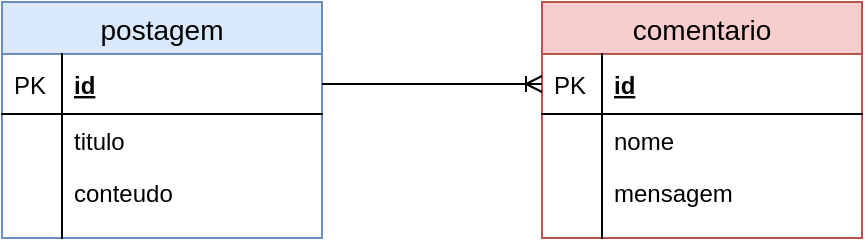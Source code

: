 <mxfile version="12.7.9" type="device"><diagram id="C5RBs43oDa-KdzZeNtuy" name="Page-1"><mxGraphModel dx="868" dy="488" grid="1" gridSize="10" guides="1" tooltips="1" connect="1" arrows="1" fold="1" page="1" pageScale="1" pageWidth="827" pageHeight="1169" math="0" shadow="0"><root><mxCell id="WIyWlLk6GJQsqaUBKTNV-0"/><mxCell id="WIyWlLk6GJQsqaUBKTNV-1" parent="WIyWlLk6GJQsqaUBKTNV-0"/><mxCell id="jKs67klBGWUVQG4Bw5Xv-11" value="comentario" style="swimlane;fontStyle=0;childLayout=stackLayout;horizontal=1;startSize=26;fillColor=#f8cecc;horizontalStack=0;resizeParent=1;resizeParentMax=0;resizeLast=0;collapsible=1;marginBottom=0;swimlaneFillColor=#ffffff;align=center;fontSize=14;strokeColor=#b85450;" vertex="1" parent="WIyWlLk6GJQsqaUBKTNV-1"><mxGeometry x="380" y="110" width="160" height="118" as="geometry"><mxRectangle x="380" y="110" width="100" height="26" as="alternateBounds"/></mxGeometry></mxCell><mxCell id="jKs67klBGWUVQG4Bw5Xv-12" value="id" style="shape=partialRectangle;top=0;left=0;right=0;bottom=1;align=left;verticalAlign=middle;fillColor=none;spacingLeft=34;spacingRight=4;overflow=hidden;rotatable=0;points=[[0,0.5],[1,0.5]];portConstraint=eastwest;dropTarget=0;fontStyle=5;fontSize=12;" vertex="1" parent="jKs67klBGWUVQG4Bw5Xv-11"><mxGeometry y="26" width="160" height="30" as="geometry"/></mxCell><mxCell id="jKs67klBGWUVQG4Bw5Xv-13" value="PK" style="shape=partialRectangle;top=0;left=0;bottom=0;fillColor=none;align=left;verticalAlign=middle;spacingLeft=4;spacingRight=4;overflow=hidden;rotatable=0;points=[];portConstraint=eastwest;part=1;fontSize=12;" vertex="1" connectable="0" parent="jKs67klBGWUVQG4Bw5Xv-12"><mxGeometry width="30" height="30" as="geometry"/></mxCell><mxCell id="jKs67klBGWUVQG4Bw5Xv-14" value="nome" style="shape=partialRectangle;top=0;left=0;right=0;bottom=0;align=left;verticalAlign=top;fillColor=none;spacingLeft=34;spacingRight=4;overflow=hidden;rotatable=0;points=[[0,0.5],[1,0.5]];portConstraint=eastwest;dropTarget=0;fontSize=12;" vertex="1" parent="jKs67klBGWUVQG4Bw5Xv-11"><mxGeometry y="56" width="160" height="26" as="geometry"/></mxCell><mxCell id="jKs67klBGWUVQG4Bw5Xv-15" value="" style="shape=partialRectangle;top=0;left=0;bottom=0;fillColor=none;align=left;verticalAlign=top;spacingLeft=4;spacingRight=4;overflow=hidden;rotatable=0;points=[];portConstraint=eastwest;part=1;fontSize=12;" vertex="1" connectable="0" parent="jKs67klBGWUVQG4Bw5Xv-14"><mxGeometry width="30" height="26" as="geometry"/></mxCell><mxCell id="jKs67klBGWUVQG4Bw5Xv-16" value="mensagem" style="shape=partialRectangle;top=0;left=0;right=0;bottom=0;align=left;verticalAlign=top;fillColor=none;spacingLeft=34;spacingRight=4;overflow=hidden;rotatable=0;points=[[0,0.5],[1,0.5]];portConstraint=eastwest;dropTarget=0;fontSize=12;" vertex="1" parent="jKs67klBGWUVQG4Bw5Xv-11"><mxGeometry y="82" width="160" height="26" as="geometry"/></mxCell><mxCell id="jKs67klBGWUVQG4Bw5Xv-17" value="" style="shape=partialRectangle;top=0;left=0;bottom=0;fillColor=none;align=left;verticalAlign=top;spacingLeft=4;spacingRight=4;overflow=hidden;rotatable=0;points=[];portConstraint=eastwest;part=1;fontSize=12;" vertex="1" connectable="0" parent="jKs67klBGWUVQG4Bw5Xv-16"><mxGeometry width="30" height="26" as="geometry"/></mxCell><mxCell id="jKs67klBGWUVQG4Bw5Xv-20" value="" style="shape=partialRectangle;top=0;left=0;right=0;bottom=0;align=left;verticalAlign=top;fillColor=none;spacingLeft=34;spacingRight=4;overflow=hidden;rotatable=0;points=[[0,0.5],[1,0.5]];portConstraint=eastwest;dropTarget=0;fontSize=12;" vertex="1" parent="jKs67klBGWUVQG4Bw5Xv-11"><mxGeometry y="108" width="160" height="10" as="geometry"/></mxCell><mxCell id="jKs67klBGWUVQG4Bw5Xv-21" value="" style="shape=partialRectangle;top=0;left=0;bottom=0;fillColor=none;align=left;verticalAlign=top;spacingLeft=4;spacingRight=4;overflow=hidden;rotatable=0;points=[];portConstraint=eastwest;part=1;fontSize=12;" vertex="1" connectable="0" parent="jKs67klBGWUVQG4Bw5Xv-20"><mxGeometry width="30" height="10" as="geometry"/></mxCell><mxCell id="jKs67klBGWUVQG4Bw5Xv-22" value="postagem" style="swimlane;fontStyle=0;childLayout=stackLayout;horizontal=1;startSize=26;fillColor=#dae8fc;horizontalStack=0;resizeParent=1;resizeParentMax=0;resizeLast=0;collapsible=1;marginBottom=0;swimlaneFillColor=#ffffff;align=center;fontSize=14;strokeColor=#6c8ebf;" vertex="1" parent="WIyWlLk6GJQsqaUBKTNV-1"><mxGeometry x="110" y="110" width="160" height="118" as="geometry"/></mxCell><mxCell id="jKs67klBGWUVQG4Bw5Xv-23" value="id" style="shape=partialRectangle;top=0;left=0;right=0;bottom=1;align=left;verticalAlign=middle;fillColor=none;spacingLeft=34;spacingRight=4;overflow=hidden;rotatable=0;points=[[0,0.5],[1,0.5]];portConstraint=eastwest;dropTarget=0;fontStyle=5;fontSize=12;" vertex="1" parent="jKs67klBGWUVQG4Bw5Xv-22"><mxGeometry y="26" width="160" height="30" as="geometry"/></mxCell><mxCell id="jKs67klBGWUVQG4Bw5Xv-24" value="PK" style="shape=partialRectangle;top=0;left=0;bottom=0;fillColor=none;align=left;verticalAlign=middle;spacingLeft=4;spacingRight=4;overflow=hidden;rotatable=0;points=[];portConstraint=eastwest;part=1;fontSize=12;" vertex="1" connectable="0" parent="jKs67klBGWUVQG4Bw5Xv-23"><mxGeometry width="30" height="30" as="geometry"/></mxCell><mxCell id="jKs67klBGWUVQG4Bw5Xv-25" value="titulo" style="shape=partialRectangle;top=0;left=0;right=0;bottom=0;align=left;verticalAlign=top;fillColor=none;spacingLeft=34;spacingRight=4;overflow=hidden;rotatable=0;points=[[0,0.5],[1,0.5]];portConstraint=eastwest;dropTarget=0;fontSize=12;" vertex="1" parent="jKs67klBGWUVQG4Bw5Xv-22"><mxGeometry y="56" width="160" height="26" as="geometry"/></mxCell><mxCell id="jKs67klBGWUVQG4Bw5Xv-26" value="" style="shape=partialRectangle;top=0;left=0;bottom=0;fillColor=none;align=left;verticalAlign=top;spacingLeft=4;spacingRight=4;overflow=hidden;rotatable=0;points=[];portConstraint=eastwest;part=1;fontSize=12;" vertex="1" connectable="0" parent="jKs67klBGWUVQG4Bw5Xv-25"><mxGeometry width="30" height="26" as="geometry"/></mxCell><mxCell id="jKs67klBGWUVQG4Bw5Xv-27" value="conteudo" style="shape=partialRectangle;top=0;left=0;right=0;bottom=0;align=left;verticalAlign=top;fillColor=none;spacingLeft=34;spacingRight=4;overflow=hidden;rotatable=0;points=[[0,0.5],[1,0.5]];portConstraint=eastwest;dropTarget=0;fontSize=12;" vertex="1" parent="jKs67klBGWUVQG4Bw5Xv-22"><mxGeometry y="82" width="160" height="26" as="geometry"/></mxCell><mxCell id="jKs67klBGWUVQG4Bw5Xv-28" value="" style="shape=partialRectangle;top=0;left=0;bottom=0;fillColor=none;align=left;verticalAlign=top;spacingLeft=4;spacingRight=4;overflow=hidden;rotatable=0;points=[];portConstraint=eastwest;part=1;fontSize=12;" vertex="1" connectable="0" parent="jKs67klBGWUVQG4Bw5Xv-27"><mxGeometry width="30" height="26" as="geometry"/></mxCell><mxCell id="jKs67klBGWUVQG4Bw5Xv-31" value="" style="shape=partialRectangle;top=0;left=0;right=0;bottom=0;align=left;verticalAlign=top;fillColor=none;spacingLeft=34;spacingRight=4;overflow=hidden;rotatable=0;points=[[0,0.5],[1,0.5]];portConstraint=eastwest;dropTarget=0;fontSize=12;" vertex="1" parent="jKs67klBGWUVQG4Bw5Xv-22"><mxGeometry y="108" width="160" height="10" as="geometry"/></mxCell><mxCell id="jKs67klBGWUVQG4Bw5Xv-32" value="" style="shape=partialRectangle;top=0;left=0;bottom=0;fillColor=none;align=left;verticalAlign=top;spacingLeft=4;spacingRight=4;overflow=hidden;rotatable=0;points=[];portConstraint=eastwest;part=1;fontSize=12;" vertex="1" connectable="0" parent="jKs67klBGWUVQG4Bw5Xv-31"><mxGeometry width="30" height="10" as="geometry"/></mxCell><mxCell id="jKs67klBGWUVQG4Bw5Xv-33" value="" style="edgeStyle=entityRelationEdgeStyle;fontSize=12;html=1;endArrow=ERoneToMany;exitX=1;exitY=0.5;exitDx=0;exitDy=0;entryX=0;entryY=0.5;entryDx=0;entryDy=0;" edge="1" parent="WIyWlLk6GJQsqaUBKTNV-1" source="jKs67klBGWUVQG4Bw5Xv-23" target="jKs67klBGWUVQG4Bw5Xv-12"><mxGeometry width="100" height="100" relative="1" as="geometry"><mxPoint x="410" y="228" as="sourcePoint"/><mxPoint x="510" y="128" as="targetPoint"/></mxGeometry></mxCell></root></mxGraphModel></diagram></mxfile>